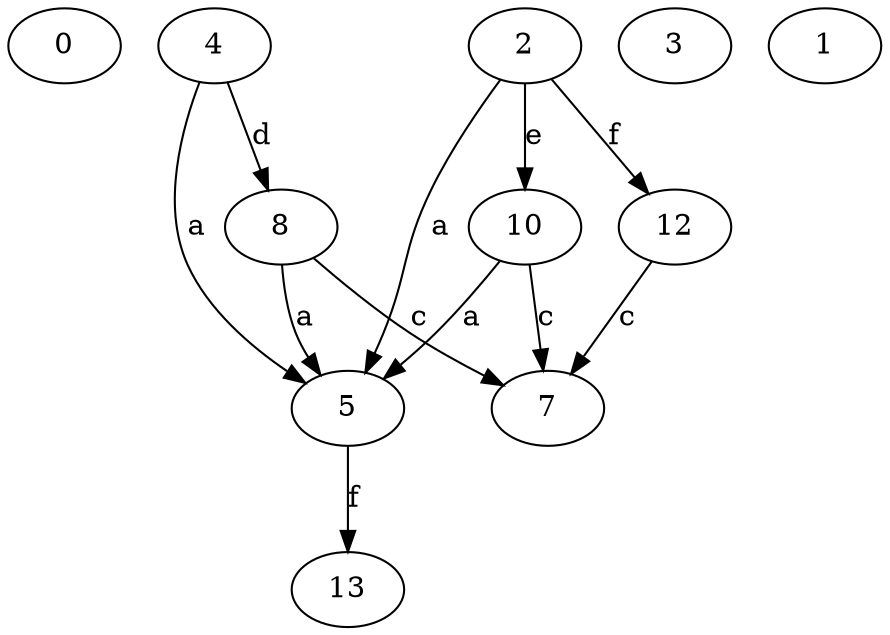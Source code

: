 strict digraph  {
0;
2;
3;
4;
5;
7;
8;
10;
1;
12;
13;
2 -> 5  [label=a];
2 -> 10  [label=e];
2 -> 12  [label=f];
4 -> 5  [label=a];
4 -> 8  [label=d];
5 -> 13  [label=f];
8 -> 5  [label=a];
8 -> 7  [label=c];
10 -> 5  [label=a];
10 -> 7  [label=c];
12 -> 7  [label=c];
}
